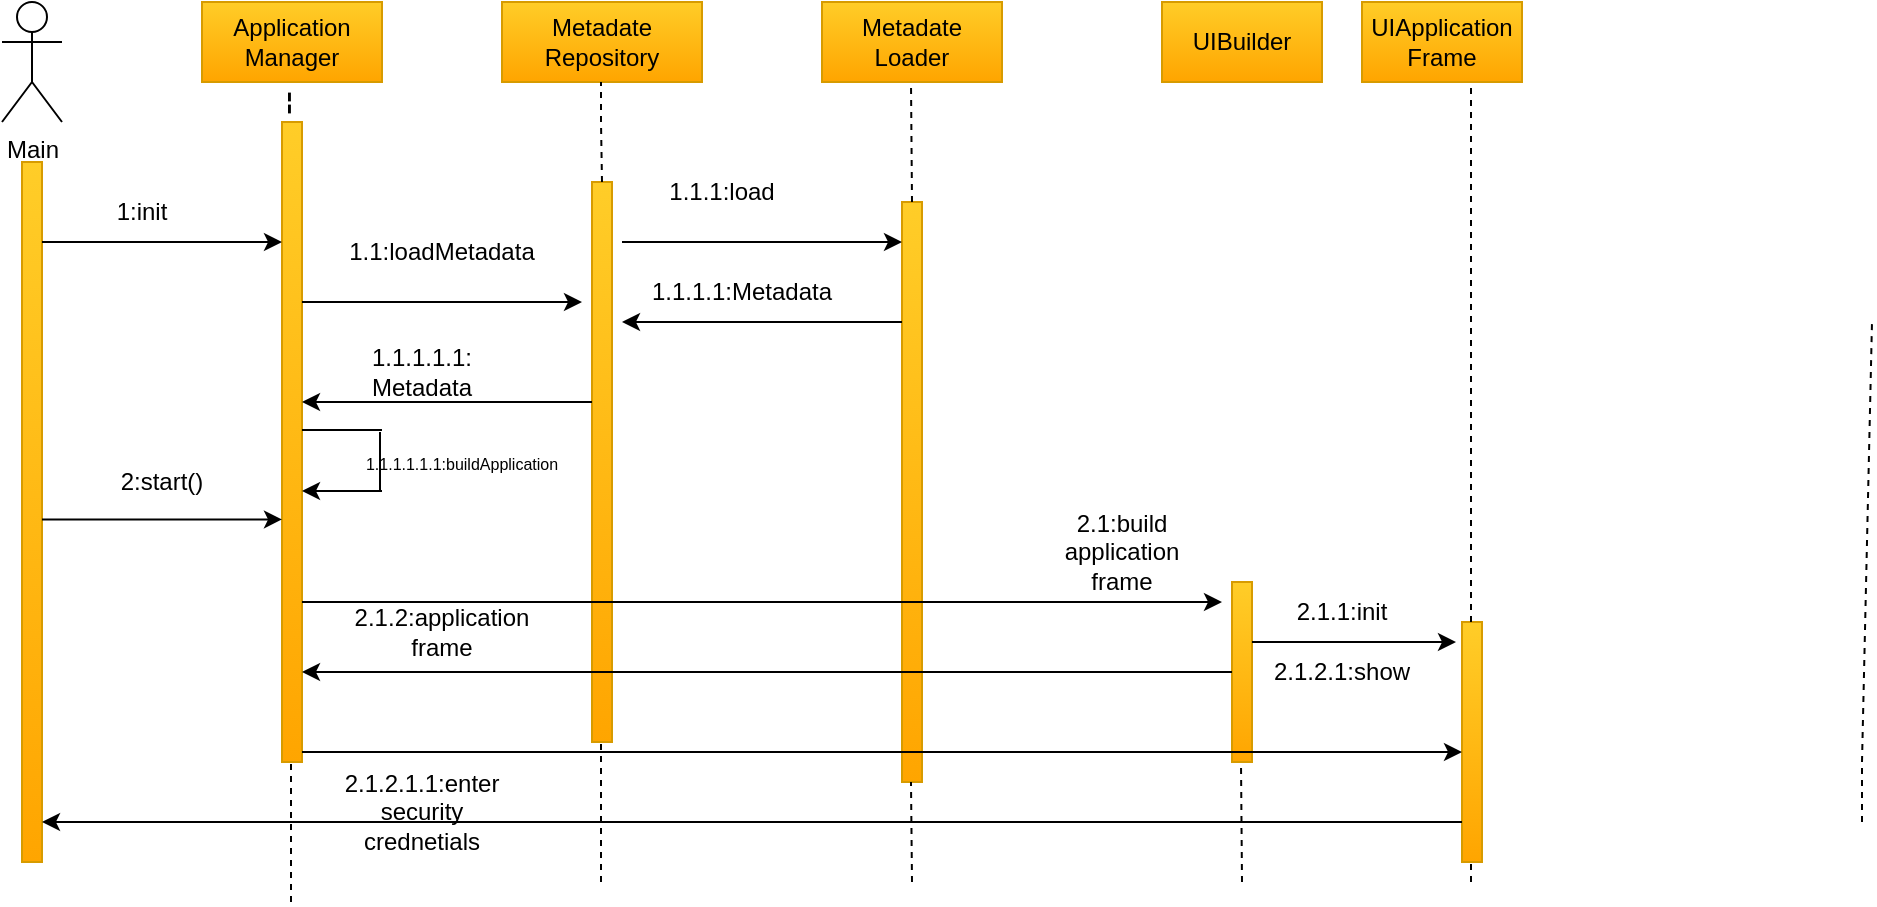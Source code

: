 <mxfile version="22.1.3" type="device">
  <diagram name="Page-1" id="TwDnuLZALpVGVU55DJPF">
    <mxGraphModel dx="880" dy="478" grid="1" gridSize="10" guides="1" tooltips="1" connect="1" arrows="1" fold="1" page="1" pageScale="1" pageWidth="827" pageHeight="1169" math="0" shadow="0">
      <root>
        <mxCell id="0" />
        <mxCell id="1" parent="0" />
        <mxCell id="AXpqBZYmd3c_td2K92jE-1" value="Main" style="shape=umlActor;verticalLabelPosition=bottom;verticalAlign=top;html=1;" vertex="1" parent="1">
          <mxGeometry x="60" y="40" width="30" height="60" as="geometry" />
        </mxCell>
        <mxCell id="AXpqBZYmd3c_td2K92jE-6" value="Application Manager" style="html=1;whiteSpace=wrap;fillColor=#ffcd28;gradientColor=#ffa500;strokeColor=#d79b00;" vertex="1" parent="1">
          <mxGeometry x="160" y="40" width="90" height="40" as="geometry" />
        </mxCell>
        <mxCell id="AXpqBZYmd3c_td2K92jE-7" value="Metadate Repository" style="html=1;whiteSpace=wrap;fillColor=#ffcd28;gradientColor=#ffa500;strokeColor=#d79b00;" vertex="1" parent="1">
          <mxGeometry x="310" y="40" width="100" height="40" as="geometry" />
        </mxCell>
        <mxCell id="AXpqBZYmd3c_td2K92jE-8" value="Metadate&lt;br&gt;Loader" style="html=1;whiteSpace=wrap;fillColor=#ffcd28;gradientColor=#ffa500;strokeColor=#d79b00;" vertex="1" parent="1">
          <mxGeometry x="470" y="40" width="90" height="40" as="geometry" />
        </mxCell>
        <mxCell id="AXpqBZYmd3c_td2K92jE-9" value="UIBuilder" style="html=1;whiteSpace=wrap;fillColor=#ffcd28;gradientColor=#ffa500;strokeColor=#d79b00;" vertex="1" parent="1">
          <mxGeometry x="640" y="40" width="80" height="40" as="geometry" />
        </mxCell>
        <mxCell id="AXpqBZYmd3c_td2K92jE-10" value="UIApplication Frame" style="html=1;whiteSpace=wrap;fillColor=#ffcd28;gradientColor=#ffa500;strokeColor=#d79b00;" vertex="1" parent="1">
          <mxGeometry x="740" y="40" width="80" height="40" as="geometry" />
        </mxCell>
        <mxCell id="AXpqBZYmd3c_td2K92jE-11" value="" style="html=1;points=[[0,0,0,0,5],[0,1,0,0,-5],[1,0,0,0,5],[1,1,0,0,-5]];perimeter=orthogonalPerimeter;outlineConnect=0;targetShapes=umlLifeline;portConstraint=eastwest;newEdgeStyle={&quot;curved&quot;:0,&quot;rounded&quot;:0};fillColor=#ffcd28;gradientColor=#ffa500;strokeColor=#d79b00;" vertex="1" parent="1">
          <mxGeometry x="70" y="120" width="10" height="350" as="geometry" />
        </mxCell>
        <mxCell id="AXpqBZYmd3c_td2K92jE-12" value="" style="html=1;points=[[0,0,0,0,5],[0,1,0,0,-5],[1,0,0,0,5],[1,1,0,0,-5]];perimeter=orthogonalPerimeter;outlineConnect=0;targetShapes=umlLifeline;portConstraint=eastwest;newEdgeStyle={&quot;curved&quot;:0,&quot;rounded&quot;:0};fillColor=#ffcd28;gradientColor=#ffa500;strokeColor=#d79b00;" vertex="1" parent="1">
          <mxGeometry x="200" y="100" width="10" height="320" as="geometry" />
        </mxCell>
        <mxCell id="AXpqBZYmd3c_td2K92jE-13" value="&lt;font style=&quot;font-size: 18px;&quot;&gt;--&lt;/font&gt;" style="text;html=1;strokeColor=none;fillColor=none;align=center;verticalAlign=middle;whiteSpace=wrap;rounded=0;rotation=90;" vertex="1" parent="1">
          <mxGeometry x="177.5" y="60" width="55" height="60" as="geometry" />
        </mxCell>
        <mxCell id="AXpqBZYmd3c_td2K92jE-15" value="" style="html=1;points=[[0,0,0,0,5],[0,1,0,0,-5],[1,0,0,0,5],[1,1,0,0,-5]];perimeter=orthogonalPerimeter;outlineConnect=0;targetShapes=umlLifeline;portConstraint=eastwest;newEdgeStyle={&quot;curved&quot;:0,&quot;rounded&quot;:0};fillColor=#ffcd28;gradientColor=#ffa500;strokeColor=#d79b00;" vertex="1" parent="1">
          <mxGeometry x="355" y="130" width="10" height="280" as="geometry" />
        </mxCell>
        <mxCell id="AXpqBZYmd3c_td2K92jE-17" value="" style="html=1;points=[[0,0,0,0,5],[0,1,0,0,-5],[1,0,0,0,5],[1,1,0,0,-5]];perimeter=orthogonalPerimeter;outlineConnect=0;targetShapes=umlLifeline;portConstraint=eastwest;newEdgeStyle={&quot;curved&quot;:0,&quot;rounded&quot;:0};fillColor=#ffcd28;gradientColor=#ffa500;strokeColor=#d79b00;" vertex="1" parent="1">
          <mxGeometry x="510" y="140" width="10" height="290" as="geometry" />
        </mxCell>
        <mxCell id="AXpqBZYmd3c_td2K92jE-19" value="" style="html=1;points=[[0,0,0,0,5],[0,1,0,0,-5],[1,0,0,0,5],[1,1,0,0,-5]];perimeter=orthogonalPerimeter;outlineConnect=0;targetShapes=umlLifeline;portConstraint=eastwest;newEdgeStyle={&quot;curved&quot;:0,&quot;rounded&quot;:0};fillColor=#ffcd28;gradientColor=#ffa500;strokeColor=#d79b00;" vertex="1" parent="1">
          <mxGeometry x="675" y="330" width="10" height="90" as="geometry" />
        </mxCell>
        <mxCell id="AXpqBZYmd3c_td2K92jE-20" value="" style="endArrow=none;dashed=1;html=1;rounded=0;" edge="1" parent="1">
          <mxGeometry width="50" height="50" relative="1" as="geometry">
            <mxPoint x="990" y="450" as="sourcePoint" />
            <mxPoint x="995" y="200" as="targetPoint" />
            <Array as="points">
              <mxPoint x="990" y="420" />
            </Array>
          </mxGeometry>
        </mxCell>
        <mxCell id="AXpqBZYmd3c_td2K92jE-21" value="" style="endArrow=none;dashed=1;html=1;rounded=0;" edge="1" parent="1">
          <mxGeometry width="50" height="50" relative="1" as="geometry">
            <mxPoint x="515" y="140" as="sourcePoint" />
            <mxPoint x="514.5" y="80" as="targetPoint" />
          </mxGeometry>
        </mxCell>
        <mxCell id="AXpqBZYmd3c_td2K92jE-22" value="" style="endArrow=none;dashed=1;html=1;rounded=0;" edge="1" parent="1">
          <mxGeometry width="50" height="50" relative="1" as="geometry">
            <mxPoint x="360" y="130" as="sourcePoint" />
            <mxPoint x="359.5" y="80" as="targetPoint" />
            <Array as="points">
              <mxPoint x="359.5" y="100" />
            </Array>
          </mxGeometry>
        </mxCell>
        <mxCell id="AXpqBZYmd3c_td2K92jE-23" value="" style="html=1;points=[[0,0,0,0,5],[0,1,0,0,-5],[1,0,0,0,5],[1,1,0,0,-5]];perimeter=orthogonalPerimeter;outlineConnect=0;targetShapes=umlLifeline;portConstraint=eastwest;newEdgeStyle={&quot;curved&quot;:0,&quot;rounded&quot;:0};fillColor=#ffcd28;gradientColor=#ffa500;strokeColor=#d79b00;" vertex="1" parent="1">
          <mxGeometry x="790" y="350" width="10" height="120" as="geometry" />
        </mxCell>
        <mxCell id="AXpqBZYmd3c_td2K92jE-24" value="" style="endArrow=none;dashed=1;html=1;rounded=0;" edge="1" parent="1">
          <mxGeometry width="50" height="50" relative="1" as="geometry">
            <mxPoint x="794.5" y="350" as="sourcePoint" />
            <mxPoint x="794.5" y="80" as="targetPoint" />
          </mxGeometry>
        </mxCell>
        <mxCell id="AXpqBZYmd3c_td2K92jE-25" value="" style="endArrow=classic;html=1;rounded=0;" edge="1" parent="1" target="AXpqBZYmd3c_td2K92jE-12">
          <mxGeometry width="50" height="50" relative="1" as="geometry">
            <mxPoint x="80" y="160" as="sourcePoint" />
            <mxPoint x="150" y="160" as="targetPoint" />
          </mxGeometry>
        </mxCell>
        <mxCell id="AXpqBZYmd3c_td2K92jE-26" value="" style="endArrow=classic;html=1;rounded=0;entryX=0;entryY=0.621;entryDx=0;entryDy=0;entryPerimeter=0;" edge="1" parent="1" source="AXpqBZYmd3c_td2K92jE-11" target="AXpqBZYmd3c_td2K92jE-12">
          <mxGeometry width="50" height="50" relative="1" as="geometry">
            <mxPoint x="80" y="280" as="sourcePoint" />
            <mxPoint x="130" y="230" as="targetPoint" />
          </mxGeometry>
        </mxCell>
        <mxCell id="AXpqBZYmd3c_td2K92jE-27" value="1:init" style="text;html=1;strokeColor=none;fillColor=none;align=center;verticalAlign=middle;whiteSpace=wrap;rounded=0;" vertex="1" parent="1">
          <mxGeometry x="100" y="130" width="60" height="30" as="geometry" />
        </mxCell>
        <mxCell id="AXpqBZYmd3c_td2K92jE-28" value="2:start()" style="text;html=1;strokeColor=none;fillColor=none;align=center;verticalAlign=middle;whiteSpace=wrap;rounded=0;" vertex="1" parent="1">
          <mxGeometry x="110" y="265" width="60" height="30" as="geometry" />
        </mxCell>
        <mxCell id="AXpqBZYmd3c_td2K92jE-29" value="" style="endArrow=classic;html=1;rounded=0;" edge="1" parent="1">
          <mxGeometry width="50" height="50" relative="1" as="geometry">
            <mxPoint x="210" y="190" as="sourcePoint" />
            <mxPoint x="350" y="190" as="targetPoint" />
          </mxGeometry>
        </mxCell>
        <mxCell id="AXpqBZYmd3c_td2K92jE-30" value="" style="endArrow=classic;html=1;rounded=0;" edge="1" parent="1">
          <mxGeometry width="50" height="50" relative="1" as="geometry">
            <mxPoint x="355" y="240" as="sourcePoint" />
            <mxPoint x="210" y="240" as="targetPoint" />
          </mxGeometry>
        </mxCell>
        <mxCell id="AXpqBZYmd3c_td2K92jE-31" value="1.1:loadMetadata" style="text;html=1;strokeColor=none;fillColor=none;align=center;verticalAlign=middle;whiteSpace=wrap;rounded=0;" vertex="1" parent="1">
          <mxGeometry x="250" y="150" width="60" height="30" as="geometry" />
        </mxCell>
        <mxCell id="AXpqBZYmd3c_td2K92jE-32" value="1.1.1.1.1: Metadata" style="text;html=1;strokeColor=none;fillColor=none;align=center;verticalAlign=middle;whiteSpace=wrap;rounded=0;" vertex="1" parent="1">
          <mxGeometry x="240" y="210" width="60" height="30" as="geometry" />
        </mxCell>
        <mxCell id="AXpqBZYmd3c_td2K92jE-35" value="" style="line;strokeWidth=1;fillColor=none;align=left;verticalAlign=middle;spacingTop=-1;spacingLeft=3;spacingRight=3;rotatable=0;labelPosition=right;points=[];portConstraint=eastwest;strokeColor=inherit;" vertex="1" parent="1">
          <mxGeometry x="210" y="250" width="40" height="8" as="geometry" />
        </mxCell>
        <mxCell id="AXpqBZYmd3c_td2K92jE-37" value="" style="endArrow=none;html=1;rounded=0;" edge="1" parent="1">
          <mxGeometry width="50" height="50" relative="1" as="geometry">
            <mxPoint x="249" y="255" as="sourcePoint" />
            <mxPoint x="249" y="255" as="targetPoint" />
            <Array as="points">
              <mxPoint x="249" y="285" />
            </Array>
          </mxGeometry>
        </mxCell>
        <mxCell id="AXpqBZYmd3c_td2K92jE-38" value="" style="endArrow=classic;html=1;rounded=0;" edge="1" parent="1">
          <mxGeometry width="50" height="50" relative="1" as="geometry">
            <mxPoint x="250" y="284.5" as="sourcePoint" />
            <mxPoint x="210" y="284.5" as="targetPoint" />
          </mxGeometry>
        </mxCell>
        <mxCell id="AXpqBZYmd3c_td2K92jE-39" value="&lt;font style=&quot;font-size: 8px;&quot;&gt;1.1.1.1.1.1:buildApplication&lt;/font&gt;" style="text;html=1;strokeColor=none;fillColor=none;align=center;verticalAlign=middle;whiteSpace=wrap;rounded=0;" vertex="1" parent="1">
          <mxGeometry x="260" y="255" width="60" height="30" as="geometry" />
        </mxCell>
        <mxCell id="AXpqBZYmd3c_td2K92jE-40" value="" style="endArrow=classic;html=1;rounded=0;" edge="1" parent="1" source="AXpqBZYmd3c_td2K92jE-12">
          <mxGeometry width="50" height="50" relative="1" as="geometry">
            <mxPoint x="210" y="330" as="sourcePoint" />
            <mxPoint x="670" y="340" as="targetPoint" />
          </mxGeometry>
        </mxCell>
        <mxCell id="AXpqBZYmd3c_td2K92jE-41" value="2.1:build application frame" style="text;html=1;strokeColor=none;fillColor=none;align=center;verticalAlign=middle;whiteSpace=wrap;rounded=0;" vertex="1" parent="1">
          <mxGeometry x="590" y="300" width="60" height="30" as="geometry" />
        </mxCell>
        <mxCell id="AXpqBZYmd3c_td2K92jE-42" value="" style="endArrow=classic;html=1;rounded=0;" edge="1" parent="1">
          <mxGeometry width="50" height="50" relative="1" as="geometry">
            <mxPoint x="685" y="360" as="sourcePoint" />
            <mxPoint x="787" y="360" as="targetPoint" />
          </mxGeometry>
        </mxCell>
        <mxCell id="AXpqBZYmd3c_td2K92jE-43" value="2.1.1:init" style="text;html=1;strokeColor=none;fillColor=none;align=center;verticalAlign=middle;whiteSpace=wrap;rounded=0;" vertex="1" parent="1">
          <mxGeometry x="700" y="330" width="60" height="30" as="geometry" />
        </mxCell>
        <mxCell id="AXpqBZYmd3c_td2K92jE-44" value="" style="endArrow=classic;html=1;rounded=0;exitX=1;exitY=1;exitDx=0;exitDy=-5;exitPerimeter=0;" edge="1" parent="1" source="AXpqBZYmd3c_td2K92jE-12" target="AXpqBZYmd3c_td2K92jE-23">
          <mxGeometry width="50" height="50" relative="1" as="geometry">
            <mxPoint x="210" y="389" as="sourcePoint" />
            <mxPoint x="790" y="389" as="targetPoint" />
          </mxGeometry>
        </mxCell>
        <mxCell id="AXpqBZYmd3c_td2K92jE-45" value="2.1.2.1:show" style="text;html=1;strokeColor=none;fillColor=none;align=center;verticalAlign=middle;whiteSpace=wrap;rounded=0;" vertex="1" parent="1">
          <mxGeometry x="700" y="360" width="60" height="30" as="geometry" />
        </mxCell>
        <mxCell id="AXpqBZYmd3c_td2K92jE-46" value="" style="endArrow=classic;html=1;rounded=0;" edge="1" parent="1" source="AXpqBZYmd3c_td2K92jE-19" target="AXpqBZYmd3c_td2K92jE-12">
          <mxGeometry width="50" height="50" relative="1" as="geometry">
            <mxPoint x="675" y="385" as="sourcePoint" />
            <mxPoint x="230" y="380" as="targetPoint" />
          </mxGeometry>
        </mxCell>
        <mxCell id="AXpqBZYmd3c_td2K92jE-47" value="2.1.2:application frame" style="text;html=1;strokeColor=none;fillColor=none;align=center;verticalAlign=middle;whiteSpace=wrap;rounded=0;" vertex="1" parent="1">
          <mxGeometry x="250" y="340" width="60" height="30" as="geometry" />
        </mxCell>
        <mxCell id="AXpqBZYmd3c_td2K92jE-48" value="" style="endArrow=none;dashed=1;html=1;rounded=0;" edge="1" parent="1">
          <mxGeometry width="50" height="50" relative="1" as="geometry">
            <mxPoint x="204.5" y="490" as="sourcePoint" />
            <mxPoint x="204.5" y="420" as="targetPoint" />
          </mxGeometry>
        </mxCell>
        <mxCell id="AXpqBZYmd3c_td2K92jE-49" value="" style="endArrow=none;dashed=1;html=1;rounded=0;" edge="1" parent="1">
          <mxGeometry width="50" height="50" relative="1" as="geometry">
            <mxPoint x="359.5" y="480" as="sourcePoint" />
            <mxPoint x="359.5" y="410" as="targetPoint" />
          </mxGeometry>
        </mxCell>
        <mxCell id="AXpqBZYmd3c_td2K92jE-50" value="" style="endArrow=none;dashed=1;html=1;rounded=0;" edge="1" parent="1">
          <mxGeometry width="50" height="50" relative="1" as="geometry">
            <mxPoint x="515" y="480" as="sourcePoint" />
            <mxPoint x="514.5" y="430" as="targetPoint" />
          </mxGeometry>
        </mxCell>
        <mxCell id="AXpqBZYmd3c_td2K92jE-51" value="" style="endArrow=none;dashed=1;html=1;rounded=0;" edge="1" parent="1">
          <mxGeometry width="50" height="50" relative="1" as="geometry">
            <mxPoint x="680" y="480" as="sourcePoint" />
            <mxPoint x="679.5" y="420" as="targetPoint" />
          </mxGeometry>
        </mxCell>
        <mxCell id="AXpqBZYmd3c_td2K92jE-52" value="" style="endArrow=none;dashed=1;html=1;rounded=0;" edge="1" parent="1">
          <mxGeometry width="50" height="50" relative="1" as="geometry">
            <mxPoint x="794.5" y="480" as="sourcePoint" />
            <mxPoint x="794.5" y="470" as="targetPoint" />
          </mxGeometry>
        </mxCell>
        <mxCell id="AXpqBZYmd3c_td2K92jE-53" value="" style="endArrow=classic;html=1;rounded=0;" edge="1" parent="1" target="AXpqBZYmd3c_td2K92jE-17">
          <mxGeometry width="50" height="50" relative="1" as="geometry">
            <mxPoint x="370" y="160" as="sourcePoint" />
            <mxPoint x="440" y="110" as="targetPoint" />
          </mxGeometry>
        </mxCell>
        <mxCell id="AXpqBZYmd3c_td2K92jE-54" value="1.1.1:load" style="text;html=1;strokeColor=none;fillColor=none;align=center;verticalAlign=middle;whiteSpace=wrap;rounded=0;" vertex="1" parent="1">
          <mxGeometry x="390" y="120" width="60" height="30" as="geometry" />
        </mxCell>
        <mxCell id="AXpqBZYmd3c_td2K92jE-55" value="" style="endArrow=classic;html=1;rounded=0;" edge="1" parent="1">
          <mxGeometry width="50" height="50" relative="1" as="geometry">
            <mxPoint x="510" y="200" as="sourcePoint" />
            <mxPoint x="370" y="200" as="targetPoint" />
          </mxGeometry>
        </mxCell>
        <mxCell id="AXpqBZYmd3c_td2K92jE-56" value="1.1.1.1:Metadata" style="text;html=1;strokeColor=none;fillColor=none;align=center;verticalAlign=middle;whiteSpace=wrap;rounded=0;" vertex="1" parent="1">
          <mxGeometry x="400" y="170" width="60" height="30" as="geometry" />
        </mxCell>
        <mxCell id="AXpqBZYmd3c_td2K92jE-57" value="" style="endArrow=classic;html=1;rounded=0;" edge="1" parent="1" target="AXpqBZYmd3c_td2K92jE-11">
          <mxGeometry width="50" height="50" relative="1" as="geometry">
            <mxPoint x="790" y="450" as="sourcePoint" />
            <mxPoint x="90" y="450" as="targetPoint" />
          </mxGeometry>
        </mxCell>
        <mxCell id="AXpqBZYmd3c_td2K92jE-58" value="2.1.2.1.1:enter security crednetials" style="text;html=1;strokeColor=none;fillColor=none;align=center;verticalAlign=middle;whiteSpace=wrap;rounded=0;" vertex="1" parent="1">
          <mxGeometry x="240" y="430" width="60" height="30" as="geometry" />
        </mxCell>
      </root>
    </mxGraphModel>
  </diagram>
</mxfile>
